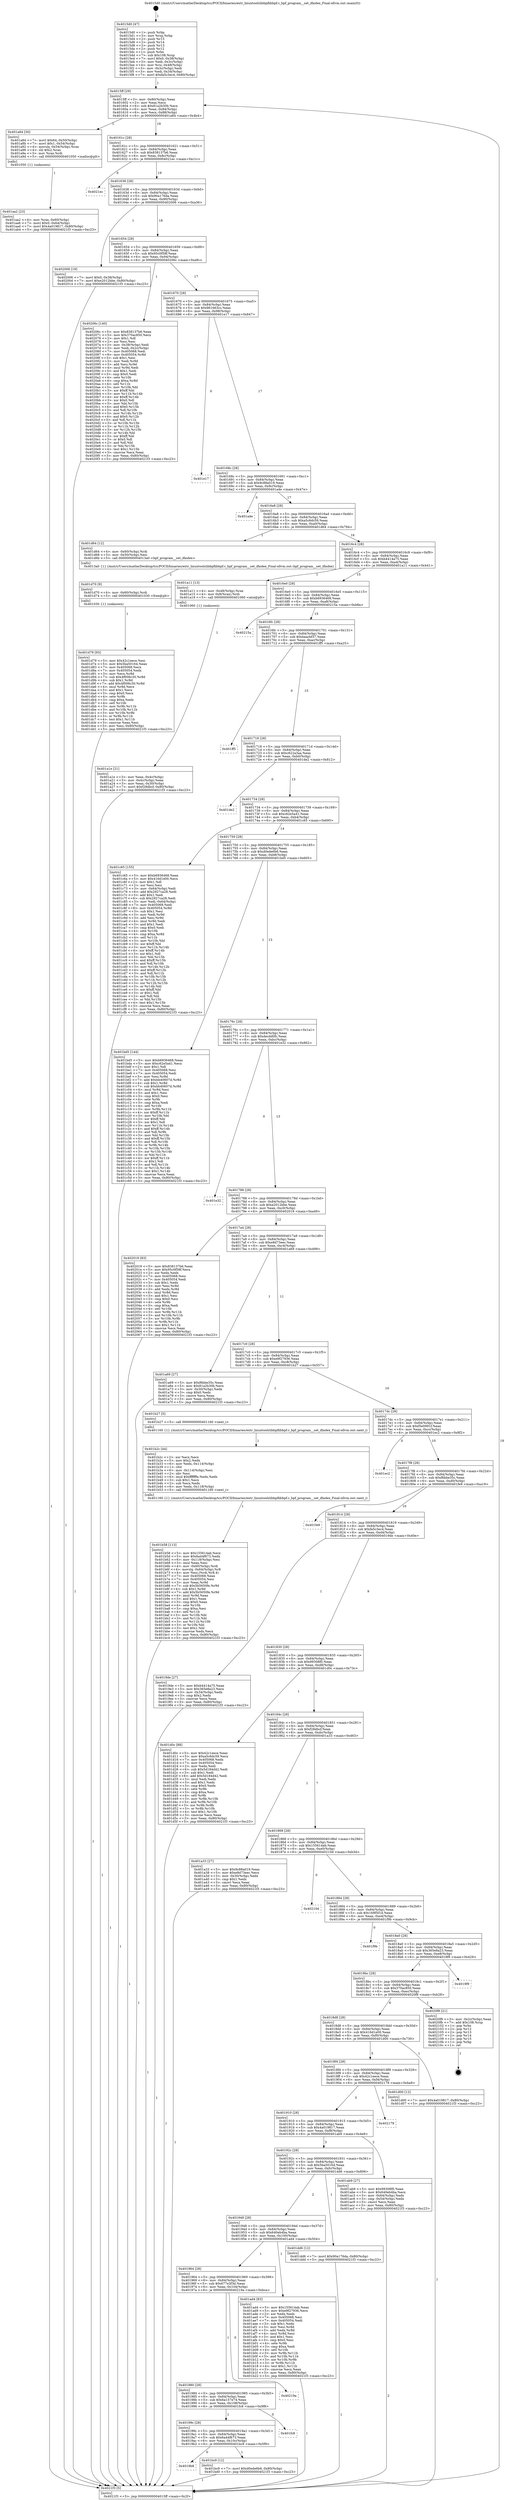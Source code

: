 digraph "0x4015d0" {
  label = "0x4015d0 (/mnt/c/Users/mathe/Desktop/tcc/POCII/binaries/extr_linuxtoolslibbpflibbpf.c_bpf_program__set_ifindex_Final-ollvm.out::main(0))"
  labelloc = "t"
  node[shape=record]

  Entry [label="",width=0.3,height=0.3,shape=circle,fillcolor=black,style=filled]
  "0x4015ff" [label="{
     0x4015ff [29]\l
     | [instrs]\l
     &nbsp;&nbsp;0x4015ff \<+3\>: mov -0x80(%rbp),%eax\l
     &nbsp;&nbsp;0x401602 \<+2\>: mov %eax,%ecx\l
     &nbsp;&nbsp;0x401604 \<+6\>: sub $0x81a2b30b,%ecx\l
     &nbsp;&nbsp;0x40160a \<+6\>: mov %eax,-0x84(%rbp)\l
     &nbsp;&nbsp;0x401610 \<+6\>: mov %ecx,-0x88(%rbp)\l
     &nbsp;&nbsp;0x401616 \<+6\>: je 0000000000401a84 \<main+0x4b4\>\l
  }"]
  "0x401a84" [label="{
     0x401a84 [30]\l
     | [instrs]\l
     &nbsp;&nbsp;0x401a84 \<+7\>: movl $0x64,-0x50(%rbp)\l
     &nbsp;&nbsp;0x401a8b \<+7\>: movl $0x1,-0x54(%rbp)\l
     &nbsp;&nbsp;0x401a92 \<+4\>: movslq -0x54(%rbp),%rax\l
     &nbsp;&nbsp;0x401a96 \<+4\>: shl $0x2,%rax\l
     &nbsp;&nbsp;0x401a9a \<+3\>: mov %rax,%rdi\l
     &nbsp;&nbsp;0x401a9d \<+5\>: call 0000000000401050 \<malloc@plt\>\l
     | [calls]\l
     &nbsp;&nbsp;0x401050 \{1\} (unknown)\l
  }"]
  "0x40161c" [label="{
     0x40161c [28]\l
     | [instrs]\l
     &nbsp;&nbsp;0x40161c \<+5\>: jmp 0000000000401621 \<main+0x51\>\l
     &nbsp;&nbsp;0x401621 \<+6\>: mov -0x84(%rbp),%eax\l
     &nbsp;&nbsp;0x401627 \<+5\>: sub $0x838137b6,%eax\l
     &nbsp;&nbsp;0x40162c \<+6\>: mov %eax,-0x8c(%rbp)\l
     &nbsp;&nbsp;0x401632 \<+6\>: je 00000000004021ec \<main+0xc1c\>\l
  }"]
  Exit [label="",width=0.3,height=0.3,shape=circle,fillcolor=black,style=filled,peripheries=2]
  "0x4021ec" [label="{
     0x4021ec\l
  }", style=dashed]
  "0x401638" [label="{
     0x401638 [28]\l
     | [instrs]\l
     &nbsp;&nbsp;0x401638 \<+5\>: jmp 000000000040163d \<main+0x6d\>\l
     &nbsp;&nbsp;0x40163d \<+6\>: mov -0x84(%rbp),%eax\l
     &nbsp;&nbsp;0x401643 \<+5\>: sub $0x90a176da,%eax\l
     &nbsp;&nbsp;0x401648 \<+6\>: mov %eax,-0x90(%rbp)\l
     &nbsp;&nbsp;0x40164e \<+6\>: je 0000000000402006 \<main+0xa36\>\l
  }"]
  "0x401d79" [label="{
     0x401d79 [93]\l
     | [instrs]\l
     &nbsp;&nbsp;0x401d79 \<+5\>: mov $0x42c1eece,%esi\l
     &nbsp;&nbsp;0x401d7e \<+5\>: mov $0x5ba50164,%eax\l
     &nbsp;&nbsp;0x401d83 \<+7\>: mov 0x405068,%ecx\l
     &nbsp;&nbsp;0x401d8a \<+7\>: mov 0x405054,%edx\l
     &nbsp;&nbsp;0x401d91 \<+3\>: mov %ecx,%r8d\l
     &nbsp;&nbsp;0x401d94 \<+7\>: sub $0x4f006c30,%r8d\l
     &nbsp;&nbsp;0x401d9b \<+4\>: sub $0x1,%r8d\l
     &nbsp;&nbsp;0x401d9f \<+7\>: add $0x4f006c30,%r8d\l
     &nbsp;&nbsp;0x401da6 \<+4\>: imul %r8d,%ecx\l
     &nbsp;&nbsp;0x401daa \<+3\>: and $0x1,%ecx\l
     &nbsp;&nbsp;0x401dad \<+3\>: cmp $0x0,%ecx\l
     &nbsp;&nbsp;0x401db0 \<+4\>: sete %r9b\l
     &nbsp;&nbsp;0x401db4 \<+3\>: cmp $0xa,%edx\l
     &nbsp;&nbsp;0x401db7 \<+4\>: setl %r10b\l
     &nbsp;&nbsp;0x401dbb \<+3\>: mov %r9b,%r11b\l
     &nbsp;&nbsp;0x401dbe \<+3\>: and %r10b,%r11b\l
     &nbsp;&nbsp;0x401dc1 \<+3\>: xor %r10b,%r9b\l
     &nbsp;&nbsp;0x401dc4 \<+3\>: or %r9b,%r11b\l
     &nbsp;&nbsp;0x401dc7 \<+4\>: test $0x1,%r11b\l
     &nbsp;&nbsp;0x401dcb \<+3\>: cmovne %eax,%esi\l
     &nbsp;&nbsp;0x401dce \<+3\>: mov %esi,-0x80(%rbp)\l
     &nbsp;&nbsp;0x401dd1 \<+5\>: jmp 00000000004021f3 \<main+0xc23\>\l
  }"]
  "0x402006" [label="{
     0x402006 [19]\l
     | [instrs]\l
     &nbsp;&nbsp;0x402006 \<+7\>: movl $0x0,-0x38(%rbp)\l
     &nbsp;&nbsp;0x40200d \<+7\>: movl $0xe2012bbe,-0x80(%rbp)\l
     &nbsp;&nbsp;0x402014 \<+5\>: jmp 00000000004021f3 \<main+0xc23\>\l
  }"]
  "0x401654" [label="{
     0x401654 [28]\l
     | [instrs]\l
     &nbsp;&nbsp;0x401654 \<+5\>: jmp 0000000000401659 \<main+0x89\>\l
     &nbsp;&nbsp;0x401659 \<+6\>: mov -0x84(%rbp),%eax\l
     &nbsp;&nbsp;0x40165f \<+5\>: sub $0x95c0f58f,%eax\l
     &nbsp;&nbsp;0x401664 \<+6\>: mov %eax,-0x94(%rbp)\l
     &nbsp;&nbsp;0x40166a \<+6\>: je 000000000040206c \<main+0xa9c\>\l
  }"]
  "0x401d70" [label="{
     0x401d70 [9]\l
     | [instrs]\l
     &nbsp;&nbsp;0x401d70 \<+4\>: mov -0x60(%rbp),%rdi\l
     &nbsp;&nbsp;0x401d74 \<+5\>: call 0000000000401030 \<free@plt\>\l
     | [calls]\l
     &nbsp;&nbsp;0x401030 \{1\} (unknown)\l
  }"]
  "0x40206c" [label="{
     0x40206c [140]\l
     | [instrs]\l
     &nbsp;&nbsp;0x40206c \<+5\>: mov $0x838137b6,%eax\l
     &nbsp;&nbsp;0x402071 \<+5\>: mov $0x370ac850,%ecx\l
     &nbsp;&nbsp;0x402076 \<+2\>: mov $0x1,%dl\l
     &nbsp;&nbsp;0x402078 \<+2\>: xor %esi,%esi\l
     &nbsp;&nbsp;0x40207a \<+3\>: mov -0x38(%rbp),%edi\l
     &nbsp;&nbsp;0x40207d \<+3\>: mov %edi,-0x2c(%rbp)\l
     &nbsp;&nbsp;0x402080 \<+7\>: mov 0x405068,%edi\l
     &nbsp;&nbsp;0x402087 \<+8\>: mov 0x405054,%r8d\l
     &nbsp;&nbsp;0x40208f \<+3\>: sub $0x1,%esi\l
     &nbsp;&nbsp;0x402092 \<+3\>: mov %edi,%r9d\l
     &nbsp;&nbsp;0x402095 \<+3\>: add %esi,%r9d\l
     &nbsp;&nbsp;0x402098 \<+4\>: imul %r9d,%edi\l
     &nbsp;&nbsp;0x40209c \<+3\>: and $0x1,%edi\l
     &nbsp;&nbsp;0x40209f \<+3\>: cmp $0x0,%edi\l
     &nbsp;&nbsp;0x4020a2 \<+4\>: sete %r10b\l
     &nbsp;&nbsp;0x4020a6 \<+4\>: cmp $0xa,%r8d\l
     &nbsp;&nbsp;0x4020aa \<+4\>: setl %r11b\l
     &nbsp;&nbsp;0x4020ae \<+3\>: mov %r10b,%bl\l
     &nbsp;&nbsp;0x4020b1 \<+3\>: xor $0xff,%bl\l
     &nbsp;&nbsp;0x4020b4 \<+3\>: mov %r11b,%r14b\l
     &nbsp;&nbsp;0x4020b7 \<+4\>: xor $0xff,%r14b\l
     &nbsp;&nbsp;0x4020bb \<+3\>: xor $0x0,%dl\l
     &nbsp;&nbsp;0x4020be \<+3\>: mov %bl,%r15b\l
     &nbsp;&nbsp;0x4020c1 \<+4\>: and $0x0,%r15b\l
     &nbsp;&nbsp;0x4020c5 \<+3\>: and %dl,%r10b\l
     &nbsp;&nbsp;0x4020c8 \<+3\>: mov %r14b,%r12b\l
     &nbsp;&nbsp;0x4020cb \<+4\>: and $0x0,%r12b\l
     &nbsp;&nbsp;0x4020cf \<+3\>: and %dl,%r11b\l
     &nbsp;&nbsp;0x4020d2 \<+3\>: or %r10b,%r15b\l
     &nbsp;&nbsp;0x4020d5 \<+3\>: or %r11b,%r12b\l
     &nbsp;&nbsp;0x4020d8 \<+3\>: xor %r12b,%r15b\l
     &nbsp;&nbsp;0x4020db \<+3\>: or %r14b,%bl\l
     &nbsp;&nbsp;0x4020de \<+3\>: xor $0xff,%bl\l
     &nbsp;&nbsp;0x4020e1 \<+3\>: or $0x0,%dl\l
     &nbsp;&nbsp;0x4020e4 \<+2\>: and %dl,%bl\l
     &nbsp;&nbsp;0x4020e6 \<+3\>: or %bl,%r15b\l
     &nbsp;&nbsp;0x4020e9 \<+4\>: test $0x1,%r15b\l
     &nbsp;&nbsp;0x4020ed \<+3\>: cmovne %ecx,%eax\l
     &nbsp;&nbsp;0x4020f0 \<+3\>: mov %eax,-0x80(%rbp)\l
     &nbsp;&nbsp;0x4020f3 \<+5\>: jmp 00000000004021f3 \<main+0xc23\>\l
  }"]
  "0x401670" [label="{
     0x401670 [28]\l
     | [instrs]\l
     &nbsp;&nbsp;0x401670 \<+5\>: jmp 0000000000401675 \<main+0xa5\>\l
     &nbsp;&nbsp;0x401675 \<+6\>: mov -0x84(%rbp),%eax\l
     &nbsp;&nbsp;0x40167b \<+5\>: sub $0x961663cc,%eax\l
     &nbsp;&nbsp;0x401680 \<+6\>: mov %eax,-0x98(%rbp)\l
     &nbsp;&nbsp;0x401686 \<+6\>: je 0000000000401e17 \<main+0x847\>\l
  }"]
  "0x4019b8" [label="{
     0x4019b8\l
  }", style=dashed]
  "0x401e17" [label="{
     0x401e17\l
  }", style=dashed]
  "0x40168c" [label="{
     0x40168c [28]\l
     | [instrs]\l
     &nbsp;&nbsp;0x40168c \<+5\>: jmp 0000000000401691 \<main+0xc1\>\l
     &nbsp;&nbsp;0x401691 \<+6\>: mov -0x84(%rbp),%eax\l
     &nbsp;&nbsp;0x401697 \<+5\>: sub $0x9c88a019,%eax\l
     &nbsp;&nbsp;0x40169c \<+6\>: mov %eax,-0x9c(%rbp)\l
     &nbsp;&nbsp;0x4016a2 \<+6\>: je 0000000000401a4e \<main+0x47e\>\l
  }"]
  "0x401bc9" [label="{
     0x401bc9 [12]\l
     | [instrs]\l
     &nbsp;&nbsp;0x401bc9 \<+7\>: movl $0xd0ede6b6,-0x80(%rbp)\l
     &nbsp;&nbsp;0x401bd0 \<+5\>: jmp 00000000004021f3 \<main+0xc23\>\l
  }"]
  "0x401a4e" [label="{
     0x401a4e\l
  }", style=dashed]
  "0x4016a8" [label="{
     0x4016a8 [28]\l
     | [instrs]\l
     &nbsp;&nbsp;0x4016a8 \<+5\>: jmp 00000000004016ad \<main+0xdd\>\l
     &nbsp;&nbsp;0x4016ad \<+6\>: mov -0x84(%rbp),%eax\l
     &nbsp;&nbsp;0x4016b3 \<+5\>: sub $0xa5c6dc59,%eax\l
     &nbsp;&nbsp;0x4016b8 \<+6\>: mov %eax,-0xa0(%rbp)\l
     &nbsp;&nbsp;0x4016be \<+6\>: je 0000000000401d64 \<main+0x794\>\l
  }"]
  "0x40199c" [label="{
     0x40199c [28]\l
     | [instrs]\l
     &nbsp;&nbsp;0x40199c \<+5\>: jmp 00000000004019a1 \<main+0x3d1\>\l
     &nbsp;&nbsp;0x4019a1 \<+6\>: mov -0x84(%rbp),%eax\l
     &nbsp;&nbsp;0x4019a7 \<+5\>: sub $0x6a44f673,%eax\l
     &nbsp;&nbsp;0x4019ac \<+6\>: mov %eax,-0x10c(%rbp)\l
     &nbsp;&nbsp;0x4019b2 \<+6\>: je 0000000000401bc9 \<main+0x5f9\>\l
  }"]
  "0x401d64" [label="{
     0x401d64 [12]\l
     | [instrs]\l
     &nbsp;&nbsp;0x401d64 \<+4\>: mov -0x60(%rbp),%rdi\l
     &nbsp;&nbsp;0x401d68 \<+3\>: mov -0x50(%rbp),%esi\l
     &nbsp;&nbsp;0x401d6b \<+5\>: call 00000000004013a0 \<bpf_program__set_ifindex\>\l
     | [calls]\l
     &nbsp;&nbsp;0x4013a0 \{1\} (/mnt/c/Users/mathe/Desktop/tcc/POCII/binaries/extr_linuxtoolslibbpflibbpf.c_bpf_program__set_ifindex_Final-ollvm.out::bpf_program__set_ifindex)\l
  }"]
  "0x4016c4" [label="{
     0x4016c4 [28]\l
     | [instrs]\l
     &nbsp;&nbsp;0x4016c4 \<+5\>: jmp 00000000004016c9 \<main+0xf9\>\l
     &nbsp;&nbsp;0x4016c9 \<+6\>: mov -0x84(%rbp),%eax\l
     &nbsp;&nbsp;0x4016cf \<+5\>: sub $0xb4414a75,%eax\l
     &nbsp;&nbsp;0x4016d4 \<+6\>: mov %eax,-0xa4(%rbp)\l
     &nbsp;&nbsp;0x4016da \<+6\>: je 0000000000401a11 \<main+0x441\>\l
  }"]
  "0x401fc8" [label="{
     0x401fc8\l
  }", style=dashed]
  "0x401a11" [label="{
     0x401a11 [13]\l
     | [instrs]\l
     &nbsp;&nbsp;0x401a11 \<+4\>: mov -0x48(%rbp),%rax\l
     &nbsp;&nbsp;0x401a15 \<+4\>: mov 0x8(%rax),%rdi\l
     &nbsp;&nbsp;0x401a19 \<+5\>: call 0000000000401060 \<atoi@plt\>\l
     | [calls]\l
     &nbsp;&nbsp;0x401060 \{1\} (unknown)\l
  }"]
  "0x4016e0" [label="{
     0x4016e0 [28]\l
     | [instrs]\l
     &nbsp;&nbsp;0x4016e0 \<+5\>: jmp 00000000004016e5 \<main+0x115\>\l
     &nbsp;&nbsp;0x4016e5 \<+6\>: mov -0x84(%rbp),%eax\l
     &nbsp;&nbsp;0x4016eb \<+5\>: sub $0xb6936468,%eax\l
     &nbsp;&nbsp;0x4016f0 \<+6\>: mov %eax,-0xa8(%rbp)\l
     &nbsp;&nbsp;0x4016f6 \<+6\>: je 000000000040215a \<main+0xb8a\>\l
  }"]
  "0x401980" [label="{
     0x401980 [28]\l
     | [instrs]\l
     &nbsp;&nbsp;0x401980 \<+5\>: jmp 0000000000401985 \<main+0x3b5\>\l
     &nbsp;&nbsp;0x401985 \<+6\>: mov -0x84(%rbp),%eax\l
     &nbsp;&nbsp;0x40198b \<+5\>: sub $0x6a157e74,%eax\l
     &nbsp;&nbsp;0x401990 \<+6\>: mov %eax,-0x108(%rbp)\l
     &nbsp;&nbsp;0x401996 \<+6\>: je 0000000000401fc8 \<main+0x9f8\>\l
  }"]
  "0x40215a" [label="{
     0x40215a\l
  }", style=dashed]
  "0x4016fc" [label="{
     0x4016fc [28]\l
     | [instrs]\l
     &nbsp;&nbsp;0x4016fc \<+5\>: jmp 0000000000401701 \<main+0x131\>\l
     &nbsp;&nbsp;0x401701 \<+6\>: mov -0x84(%rbp),%eax\l
     &nbsp;&nbsp;0x401707 \<+5\>: sub $0xbaacbf37,%eax\l
     &nbsp;&nbsp;0x40170c \<+6\>: mov %eax,-0xac(%rbp)\l
     &nbsp;&nbsp;0x401712 \<+6\>: je 0000000000401ff5 \<main+0xa25\>\l
  }"]
  "0x40219a" [label="{
     0x40219a\l
  }", style=dashed]
  "0x401ff5" [label="{
     0x401ff5\l
  }", style=dashed]
  "0x401718" [label="{
     0x401718 [28]\l
     | [instrs]\l
     &nbsp;&nbsp;0x401718 \<+5\>: jmp 000000000040171d \<main+0x14d\>\l
     &nbsp;&nbsp;0x40171d \<+6\>: mov -0x84(%rbp),%eax\l
     &nbsp;&nbsp;0x401723 \<+5\>: sub $0xc622a3aa,%eax\l
     &nbsp;&nbsp;0x401728 \<+6\>: mov %eax,-0xb0(%rbp)\l
     &nbsp;&nbsp;0x40172e \<+6\>: je 0000000000401de2 \<main+0x812\>\l
  }"]
  "0x401b58" [label="{
     0x401b58 [113]\l
     | [instrs]\l
     &nbsp;&nbsp;0x401b58 \<+5\>: mov $0x155614ab,%ecx\l
     &nbsp;&nbsp;0x401b5d \<+5\>: mov $0x6a44f673,%edx\l
     &nbsp;&nbsp;0x401b62 \<+6\>: mov -0x118(%rbp),%esi\l
     &nbsp;&nbsp;0x401b68 \<+3\>: imul %eax,%esi\l
     &nbsp;&nbsp;0x401b6b \<+4\>: mov -0x60(%rbp),%rdi\l
     &nbsp;&nbsp;0x401b6f \<+4\>: movslq -0x64(%rbp),%r8\l
     &nbsp;&nbsp;0x401b73 \<+4\>: mov %esi,(%rdi,%r8,4)\l
     &nbsp;&nbsp;0x401b77 \<+7\>: mov 0x405068,%eax\l
     &nbsp;&nbsp;0x401b7e \<+7\>: mov 0x405054,%esi\l
     &nbsp;&nbsp;0x401b85 \<+3\>: mov %eax,%r9d\l
     &nbsp;&nbsp;0x401b88 \<+7\>: sub $0x5b5650fe,%r9d\l
     &nbsp;&nbsp;0x401b8f \<+4\>: sub $0x1,%r9d\l
     &nbsp;&nbsp;0x401b93 \<+7\>: add $0x5b5650fe,%r9d\l
     &nbsp;&nbsp;0x401b9a \<+4\>: imul %r9d,%eax\l
     &nbsp;&nbsp;0x401b9e \<+3\>: and $0x1,%eax\l
     &nbsp;&nbsp;0x401ba1 \<+3\>: cmp $0x0,%eax\l
     &nbsp;&nbsp;0x401ba4 \<+4\>: sete %r10b\l
     &nbsp;&nbsp;0x401ba8 \<+3\>: cmp $0xa,%esi\l
     &nbsp;&nbsp;0x401bab \<+4\>: setl %r11b\l
     &nbsp;&nbsp;0x401baf \<+3\>: mov %r10b,%bl\l
     &nbsp;&nbsp;0x401bb2 \<+3\>: and %r11b,%bl\l
     &nbsp;&nbsp;0x401bb5 \<+3\>: xor %r11b,%r10b\l
     &nbsp;&nbsp;0x401bb8 \<+3\>: or %r10b,%bl\l
     &nbsp;&nbsp;0x401bbb \<+3\>: test $0x1,%bl\l
     &nbsp;&nbsp;0x401bbe \<+3\>: cmovne %edx,%ecx\l
     &nbsp;&nbsp;0x401bc1 \<+3\>: mov %ecx,-0x80(%rbp)\l
     &nbsp;&nbsp;0x401bc4 \<+5\>: jmp 00000000004021f3 \<main+0xc23\>\l
  }"]
  "0x401de2" [label="{
     0x401de2\l
  }", style=dashed]
  "0x401734" [label="{
     0x401734 [28]\l
     | [instrs]\l
     &nbsp;&nbsp;0x401734 \<+5\>: jmp 0000000000401739 \<main+0x169\>\l
     &nbsp;&nbsp;0x401739 \<+6\>: mov -0x84(%rbp),%eax\l
     &nbsp;&nbsp;0x40173f \<+5\>: sub $0xc62e5a41,%eax\l
     &nbsp;&nbsp;0x401744 \<+6\>: mov %eax,-0xb4(%rbp)\l
     &nbsp;&nbsp;0x40174a \<+6\>: je 0000000000401c65 \<main+0x695\>\l
  }"]
  "0x401b2c" [label="{
     0x401b2c [44]\l
     | [instrs]\l
     &nbsp;&nbsp;0x401b2c \<+2\>: xor %ecx,%ecx\l
     &nbsp;&nbsp;0x401b2e \<+5\>: mov $0x2,%edx\l
     &nbsp;&nbsp;0x401b33 \<+6\>: mov %edx,-0x114(%rbp)\l
     &nbsp;&nbsp;0x401b39 \<+1\>: cltd\l
     &nbsp;&nbsp;0x401b3a \<+6\>: mov -0x114(%rbp),%esi\l
     &nbsp;&nbsp;0x401b40 \<+2\>: idiv %esi\l
     &nbsp;&nbsp;0x401b42 \<+6\>: imul $0xfffffffe,%edx,%edx\l
     &nbsp;&nbsp;0x401b48 \<+3\>: sub $0x1,%ecx\l
     &nbsp;&nbsp;0x401b4b \<+2\>: sub %ecx,%edx\l
     &nbsp;&nbsp;0x401b4d \<+6\>: mov %edx,-0x118(%rbp)\l
     &nbsp;&nbsp;0x401b53 \<+5\>: call 0000000000401160 \<next_i\>\l
     | [calls]\l
     &nbsp;&nbsp;0x401160 \{1\} (/mnt/c/Users/mathe/Desktop/tcc/POCII/binaries/extr_linuxtoolslibbpflibbpf.c_bpf_program__set_ifindex_Final-ollvm.out::next_i)\l
  }"]
  "0x401c65" [label="{
     0x401c65 [155]\l
     | [instrs]\l
     &nbsp;&nbsp;0x401c65 \<+5\>: mov $0xb6936468,%eax\l
     &nbsp;&nbsp;0x401c6a \<+5\>: mov $0x416d1e00,%ecx\l
     &nbsp;&nbsp;0x401c6f \<+2\>: mov $0x1,%dl\l
     &nbsp;&nbsp;0x401c71 \<+2\>: xor %esi,%esi\l
     &nbsp;&nbsp;0x401c73 \<+3\>: mov -0x64(%rbp),%edi\l
     &nbsp;&nbsp;0x401c76 \<+6\>: add $0x2927ca28,%edi\l
     &nbsp;&nbsp;0x401c7c \<+3\>: add $0x1,%edi\l
     &nbsp;&nbsp;0x401c7f \<+6\>: sub $0x2927ca28,%edi\l
     &nbsp;&nbsp;0x401c85 \<+3\>: mov %edi,-0x64(%rbp)\l
     &nbsp;&nbsp;0x401c88 \<+7\>: mov 0x405068,%edi\l
     &nbsp;&nbsp;0x401c8f \<+8\>: mov 0x405054,%r8d\l
     &nbsp;&nbsp;0x401c97 \<+3\>: sub $0x1,%esi\l
     &nbsp;&nbsp;0x401c9a \<+3\>: mov %edi,%r9d\l
     &nbsp;&nbsp;0x401c9d \<+3\>: add %esi,%r9d\l
     &nbsp;&nbsp;0x401ca0 \<+4\>: imul %r9d,%edi\l
     &nbsp;&nbsp;0x401ca4 \<+3\>: and $0x1,%edi\l
     &nbsp;&nbsp;0x401ca7 \<+3\>: cmp $0x0,%edi\l
     &nbsp;&nbsp;0x401caa \<+4\>: sete %r10b\l
     &nbsp;&nbsp;0x401cae \<+4\>: cmp $0xa,%r8d\l
     &nbsp;&nbsp;0x401cb2 \<+4\>: setl %r11b\l
     &nbsp;&nbsp;0x401cb6 \<+3\>: mov %r10b,%bl\l
     &nbsp;&nbsp;0x401cb9 \<+3\>: xor $0xff,%bl\l
     &nbsp;&nbsp;0x401cbc \<+3\>: mov %r11b,%r14b\l
     &nbsp;&nbsp;0x401cbf \<+4\>: xor $0xff,%r14b\l
     &nbsp;&nbsp;0x401cc3 \<+3\>: xor $0x1,%dl\l
     &nbsp;&nbsp;0x401cc6 \<+3\>: mov %bl,%r15b\l
     &nbsp;&nbsp;0x401cc9 \<+4\>: and $0xff,%r15b\l
     &nbsp;&nbsp;0x401ccd \<+3\>: and %dl,%r10b\l
     &nbsp;&nbsp;0x401cd0 \<+3\>: mov %r14b,%r12b\l
     &nbsp;&nbsp;0x401cd3 \<+4\>: and $0xff,%r12b\l
     &nbsp;&nbsp;0x401cd7 \<+3\>: and %dl,%r11b\l
     &nbsp;&nbsp;0x401cda \<+3\>: or %r10b,%r15b\l
     &nbsp;&nbsp;0x401cdd \<+3\>: or %r11b,%r12b\l
     &nbsp;&nbsp;0x401ce0 \<+3\>: xor %r12b,%r15b\l
     &nbsp;&nbsp;0x401ce3 \<+3\>: or %r14b,%bl\l
     &nbsp;&nbsp;0x401ce6 \<+3\>: xor $0xff,%bl\l
     &nbsp;&nbsp;0x401ce9 \<+3\>: or $0x1,%dl\l
     &nbsp;&nbsp;0x401cec \<+2\>: and %dl,%bl\l
     &nbsp;&nbsp;0x401cee \<+3\>: or %bl,%r15b\l
     &nbsp;&nbsp;0x401cf1 \<+4\>: test $0x1,%r15b\l
     &nbsp;&nbsp;0x401cf5 \<+3\>: cmovne %ecx,%eax\l
     &nbsp;&nbsp;0x401cf8 \<+3\>: mov %eax,-0x80(%rbp)\l
     &nbsp;&nbsp;0x401cfb \<+5\>: jmp 00000000004021f3 \<main+0xc23\>\l
  }"]
  "0x401750" [label="{
     0x401750 [28]\l
     | [instrs]\l
     &nbsp;&nbsp;0x401750 \<+5\>: jmp 0000000000401755 \<main+0x185\>\l
     &nbsp;&nbsp;0x401755 \<+6\>: mov -0x84(%rbp),%eax\l
     &nbsp;&nbsp;0x40175b \<+5\>: sub $0xd0ede6b6,%eax\l
     &nbsp;&nbsp;0x401760 \<+6\>: mov %eax,-0xb8(%rbp)\l
     &nbsp;&nbsp;0x401766 \<+6\>: je 0000000000401bd5 \<main+0x605\>\l
  }"]
  "0x401964" [label="{
     0x401964 [28]\l
     | [instrs]\l
     &nbsp;&nbsp;0x401964 \<+5\>: jmp 0000000000401969 \<main+0x399\>\l
     &nbsp;&nbsp;0x401969 \<+6\>: mov -0x84(%rbp),%eax\l
     &nbsp;&nbsp;0x40196f \<+5\>: sub $0x677e3f3d,%eax\l
     &nbsp;&nbsp;0x401974 \<+6\>: mov %eax,-0x104(%rbp)\l
     &nbsp;&nbsp;0x40197a \<+6\>: je 000000000040219a \<main+0xbca\>\l
  }"]
  "0x401bd5" [label="{
     0x401bd5 [144]\l
     | [instrs]\l
     &nbsp;&nbsp;0x401bd5 \<+5\>: mov $0xb6936468,%eax\l
     &nbsp;&nbsp;0x401bda \<+5\>: mov $0xc62e5a41,%ecx\l
     &nbsp;&nbsp;0x401bdf \<+2\>: mov $0x1,%dl\l
     &nbsp;&nbsp;0x401be1 \<+7\>: mov 0x405068,%esi\l
     &nbsp;&nbsp;0x401be8 \<+7\>: mov 0x405054,%edi\l
     &nbsp;&nbsp;0x401bef \<+3\>: mov %esi,%r8d\l
     &nbsp;&nbsp;0x401bf2 \<+7\>: add $0xbb40607d,%r8d\l
     &nbsp;&nbsp;0x401bf9 \<+4\>: sub $0x1,%r8d\l
     &nbsp;&nbsp;0x401bfd \<+7\>: sub $0xbb40607d,%r8d\l
     &nbsp;&nbsp;0x401c04 \<+4\>: imul %r8d,%esi\l
     &nbsp;&nbsp;0x401c08 \<+3\>: and $0x1,%esi\l
     &nbsp;&nbsp;0x401c0b \<+3\>: cmp $0x0,%esi\l
     &nbsp;&nbsp;0x401c0e \<+4\>: sete %r9b\l
     &nbsp;&nbsp;0x401c12 \<+3\>: cmp $0xa,%edi\l
     &nbsp;&nbsp;0x401c15 \<+4\>: setl %r10b\l
     &nbsp;&nbsp;0x401c19 \<+3\>: mov %r9b,%r11b\l
     &nbsp;&nbsp;0x401c1c \<+4\>: xor $0xff,%r11b\l
     &nbsp;&nbsp;0x401c20 \<+3\>: mov %r10b,%bl\l
     &nbsp;&nbsp;0x401c23 \<+3\>: xor $0xff,%bl\l
     &nbsp;&nbsp;0x401c26 \<+3\>: xor $0x1,%dl\l
     &nbsp;&nbsp;0x401c29 \<+3\>: mov %r11b,%r14b\l
     &nbsp;&nbsp;0x401c2c \<+4\>: and $0xff,%r14b\l
     &nbsp;&nbsp;0x401c30 \<+3\>: and %dl,%r9b\l
     &nbsp;&nbsp;0x401c33 \<+3\>: mov %bl,%r15b\l
     &nbsp;&nbsp;0x401c36 \<+4\>: and $0xff,%r15b\l
     &nbsp;&nbsp;0x401c3a \<+3\>: and %dl,%r10b\l
     &nbsp;&nbsp;0x401c3d \<+3\>: or %r9b,%r14b\l
     &nbsp;&nbsp;0x401c40 \<+3\>: or %r10b,%r15b\l
     &nbsp;&nbsp;0x401c43 \<+3\>: xor %r15b,%r14b\l
     &nbsp;&nbsp;0x401c46 \<+3\>: or %bl,%r11b\l
     &nbsp;&nbsp;0x401c49 \<+4\>: xor $0xff,%r11b\l
     &nbsp;&nbsp;0x401c4d \<+3\>: or $0x1,%dl\l
     &nbsp;&nbsp;0x401c50 \<+3\>: and %dl,%r11b\l
     &nbsp;&nbsp;0x401c53 \<+3\>: or %r11b,%r14b\l
     &nbsp;&nbsp;0x401c56 \<+4\>: test $0x1,%r14b\l
     &nbsp;&nbsp;0x401c5a \<+3\>: cmovne %ecx,%eax\l
     &nbsp;&nbsp;0x401c5d \<+3\>: mov %eax,-0x80(%rbp)\l
     &nbsp;&nbsp;0x401c60 \<+5\>: jmp 00000000004021f3 \<main+0xc23\>\l
  }"]
  "0x40176c" [label="{
     0x40176c [28]\l
     | [instrs]\l
     &nbsp;&nbsp;0x40176c \<+5\>: jmp 0000000000401771 \<main+0x1a1\>\l
     &nbsp;&nbsp;0x401771 \<+6\>: mov -0x84(%rbp),%eax\l
     &nbsp;&nbsp;0x401777 \<+5\>: sub $0xdecdd0fc,%eax\l
     &nbsp;&nbsp;0x40177c \<+6\>: mov %eax,-0xbc(%rbp)\l
     &nbsp;&nbsp;0x401782 \<+6\>: je 0000000000401e32 \<main+0x862\>\l
  }"]
  "0x401ad4" [label="{
     0x401ad4 [83]\l
     | [instrs]\l
     &nbsp;&nbsp;0x401ad4 \<+5\>: mov $0x155614ab,%eax\l
     &nbsp;&nbsp;0x401ad9 \<+5\>: mov $0xe9f27936,%ecx\l
     &nbsp;&nbsp;0x401ade \<+2\>: xor %edx,%edx\l
     &nbsp;&nbsp;0x401ae0 \<+7\>: mov 0x405068,%esi\l
     &nbsp;&nbsp;0x401ae7 \<+7\>: mov 0x405054,%edi\l
     &nbsp;&nbsp;0x401aee \<+3\>: sub $0x1,%edx\l
     &nbsp;&nbsp;0x401af1 \<+3\>: mov %esi,%r8d\l
     &nbsp;&nbsp;0x401af4 \<+3\>: add %edx,%r8d\l
     &nbsp;&nbsp;0x401af7 \<+4\>: imul %r8d,%esi\l
     &nbsp;&nbsp;0x401afb \<+3\>: and $0x1,%esi\l
     &nbsp;&nbsp;0x401afe \<+3\>: cmp $0x0,%esi\l
     &nbsp;&nbsp;0x401b01 \<+4\>: sete %r9b\l
     &nbsp;&nbsp;0x401b05 \<+3\>: cmp $0xa,%edi\l
     &nbsp;&nbsp;0x401b08 \<+4\>: setl %r10b\l
     &nbsp;&nbsp;0x401b0c \<+3\>: mov %r9b,%r11b\l
     &nbsp;&nbsp;0x401b0f \<+3\>: and %r10b,%r11b\l
     &nbsp;&nbsp;0x401b12 \<+3\>: xor %r10b,%r9b\l
     &nbsp;&nbsp;0x401b15 \<+3\>: or %r9b,%r11b\l
     &nbsp;&nbsp;0x401b18 \<+4\>: test $0x1,%r11b\l
     &nbsp;&nbsp;0x401b1c \<+3\>: cmovne %ecx,%eax\l
     &nbsp;&nbsp;0x401b1f \<+3\>: mov %eax,-0x80(%rbp)\l
     &nbsp;&nbsp;0x401b22 \<+5\>: jmp 00000000004021f3 \<main+0xc23\>\l
  }"]
  "0x401e32" [label="{
     0x401e32\l
  }", style=dashed]
  "0x401788" [label="{
     0x401788 [28]\l
     | [instrs]\l
     &nbsp;&nbsp;0x401788 \<+5\>: jmp 000000000040178d \<main+0x1bd\>\l
     &nbsp;&nbsp;0x40178d \<+6\>: mov -0x84(%rbp),%eax\l
     &nbsp;&nbsp;0x401793 \<+5\>: sub $0xe2012bbe,%eax\l
     &nbsp;&nbsp;0x401798 \<+6\>: mov %eax,-0xc0(%rbp)\l
     &nbsp;&nbsp;0x40179e \<+6\>: je 0000000000402019 \<main+0xa49\>\l
  }"]
  "0x401948" [label="{
     0x401948 [28]\l
     | [instrs]\l
     &nbsp;&nbsp;0x401948 \<+5\>: jmp 000000000040194d \<main+0x37d\>\l
     &nbsp;&nbsp;0x40194d \<+6\>: mov -0x84(%rbp),%eax\l
     &nbsp;&nbsp;0x401953 \<+5\>: sub $0x640eb4ba,%eax\l
     &nbsp;&nbsp;0x401958 \<+6\>: mov %eax,-0x100(%rbp)\l
     &nbsp;&nbsp;0x40195e \<+6\>: je 0000000000401ad4 \<main+0x504\>\l
  }"]
  "0x402019" [label="{
     0x402019 [83]\l
     | [instrs]\l
     &nbsp;&nbsp;0x402019 \<+5\>: mov $0x838137b6,%eax\l
     &nbsp;&nbsp;0x40201e \<+5\>: mov $0x95c0f58f,%ecx\l
     &nbsp;&nbsp;0x402023 \<+2\>: xor %edx,%edx\l
     &nbsp;&nbsp;0x402025 \<+7\>: mov 0x405068,%esi\l
     &nbsp;&nbsp;0x40202c \<+7\>: mov 0x405054,%edi\l
     &nbsp;&nbsp;0x402033 \<+3\>: sub $0x1,%edx\l
     &nbsp;&nbsp;0x402036 \<+3\>: mov %esi,%r8d\l
     &nbsp;&nbsp;0x402039 \<+3\>: add %edx,%r8d\l
     &nbsp;&nbsp;0x40203c \<+4\>: imul %r8d,%esi\l
     &nbsp;&nbsp;0x402040 \<+3\>: and $0x1,%esi\l
     &nbsp;&nbsp;0x402043 \<+3\>: cmp $0x0,%esi\l
     &nbsp;&nbsp;0x402046 \<+4\>: sete %r9b\l
     &nbsp;&nbsp;0x40204a \<+3\>: cmp $0xa,%edi\l
     &nbsp;&nbsp;0x40204d \<+4\>: setl %r10b\l
     &nbsp;&nbsp;0x402051 \<+3\>: mov %r9b,%r11b\l
     &nbsp;&nbsp;0x402054 \<+3\>: and %r10b,%r11b\l
     &nbsp;&nbsp;0x402057 \<+3\>: xor %r10b,%r9b\l
     &nbsp;&nbsp;0x40205a \<+3\>: or %r9b,%r11b\l
     &nbsp;&nbsp;0x40205d \<+4\>: test $0x1,%r11b\l
     &nbsp;&nbsp;0x402061 \<+3\>: cmovne %ecx,%eax\l
     &nbsp;&nbsp;0x402064 \<+3\>: mov %eax,-0x80(%rbp)\l
     &nbsp;&nbsp;0x402067 \<+5\>: jmp 00000000004021f3 \<main+0xc23\>\l
  }"]
  "0x4017a4" [label="{
     0x4017a4 [28]\l
     | [instrs]\l
     &nbsp;&nbsp;0x4017a4 \<+5\>: jmp 00000000004017a9 \<main+0x1d9\>\l
     &nbsp;&nbsp;0x4017a9 \<+6\>: mov -0x84(%rbp),%eax\l
     &nbsp;&nbsp;0x4017af \<+5\>: sub $0xe8d73eec,%eax\l
     &nbsp;&nbsp;0x4017b4 \<+6\>: mov %eax,-0xc4(%rbp)\l
     &nbsp;&nbsp;0x4017ba \<+6\>: je 0000000000401a69 \<main+0x499\>\l
  }"]
  "0x401dd6" [label="{
     0x401dd6 [12]\l
     | [instrs]\l
     &nbsp;&nbsp;0x401dd6 \<+7\>: movl $0x90a176da,-0x80(%rbp)\l
     &nbsp;&nbsp;0x401ddd \<+5\>: jmp 00000000004021f3 \<main+0xc23\>\l
  }"]
  "0x401a69" [label="{
     0x401a69 [27]\l
     | [instrs]\l
     &nbsp;&nbsp;0x401a69 \<+5\>: mov $0xf6bbe35c,%eax\l
     &nbsp;&nbsp;0x401a6e \<+5\>: mov $0x81a2b30b,%ecx\l
     &nbsp;&nbsp;0x401a73 \<+3\>: mov -0x30(%rbp),%edx\l
     &nbsp;&nbsp;0x401a76 \<+3\>: cmp $0x0,%edx\l
     &nbsp;&nbsp;0x401a79 \<+3\>: cmove %ecx,%eax\l
     &nbsp;&nbsp;0x401a7c \<+3\>: mov %eax,-0x80(%rbp)\l
     &nbsp;&nbsp;0x401a7f \<+5\>: jmp 00000000004021f3 \<main+0xc23\>\l
  }"]
  "0x4017c0" [label="{
     0x4017c0 [28]\l
     | [instrs]\l
     &nbsp;&nbsp;0x4017c0 \<+5\>: jmp 00000000004017c5 \<main+0x1f5\>\l
     &nbsp;&nbsp;0x4017c5 \<+6\>: mov -0x84(%rbp),%eax\l
     &nbsp;&nbsp;0x4017cb \<+5\>: sub $0xe9f27936,%eax\l
     &nbsp;&nbsp;0x4017d0 \<+6\>: mov %eax,-0xc8(%rbp)\l
     &nbsp;&nbsp;0x4017d6 \<+6\>: je 0000000000401b27 \<main+0x557\>\l
  }"]
  "0x40192c" [label="{
     0x40192c [28]\l
     | [instrs]\l
     &nbsp;&nbsp;0x40192c \<+5\>: jmp 0000000000401931 \<main+0x361\>\l
     &nbsp;&nbsp;0x401931 \<+6\>: mov -0x84(%rbp),%eax\l
     &nbsp;&nbsp;0x401937 \<+5\>: sub $0x5ba50164,%eax\l
     &nbsp;&nbsp;0x40193c \<+6\>: mov %eax,-0xfc(%rbp)\l
     &nbsp;&nbsp;0x401942 \<+6\>: je 0000000000401dd6 \<main+0x806\>\l
  }"]
  "0x401b27" [label="{
     0x401b27 [5]\l
     | [instrs]\l
     &nbsp;&nbsp;0x401b27 \<+5\>: call 0000000000401160 \<next_i\>\l
     | [calls]\l
     &nbsp;&nbsp;0x401160 \{1\} (/mnt/c/Users/mathe/Desktop/tcc/POCII/binaries/extr_linuxtoolslibbpflibbpf.c_bpf_program__set_ifindex_Final-ollvm.out::next_i)\l
  }"]
  "0x4017dc" [label="{
     0x4017dc [28]\l
     | [instrs]\l
     &nbsp;&nbsp;0x4017dc \<+5\>: jmp 00000000004017e1 \<main+0x211\>\l
     &nbsp;&nbsp;0x4017e1 \<+6\>: mov -0x84(%rbp),%eax\l
     &nbsp;&nbsp;0x4017e7 \<+5\>: sub $0xf5e0991f,%eax\l
     &nbsp;&nbsp;0x4017ec \<+6\>: mov %eax,-0xcc(%rbp)\l
     &nbsp;&nbsp;0x4017f2 \<+6\>: je 0000000000401ec2 \<main+0x8f2\>\l
  }"]
  "0x401ab9" [label="{
     0x401ab9 [27]\l
     | [instrs]\l
     &nbsp;&nbsp;0x401ab9 \<+5\>: mov $0x99308f0,%eax\l
     &nbsp;&nbsp;0x401abe \<+5\>: mov $0x640eb4ba,%ecx\l
     &nbsp;&nbsp;0x401ac3 \<+3\>: mov -0x64(%rbp),%edx\l
     &nbsp;&nbsp;0x401ac6 \<+3\>: cmp -0x54(%rbp),%edx\l
     &nbsp;&nbsp;0x401ac9 \<+3\>: cmovl %ecx,%eax\l
     &nbsp;&nbsp;0x401acc \<+3\>: mov %eax,-0x80(%rbp)\l
     &nbsp;&nbsp;0x401acf \<+5\>: jmp 00000000004021f3 \<main+0xc23\>\l
  }"]
  "0x401ec2" [label="{
     0x401ec2\l
  }", style=dashed]
  "0x4017f8" [label="{
     0x4017f8 [28]\l
     | [instrs]\l
     &nbsp;&nbsp;0x4017f8 \<+5\>: jmp 00000000004017fd \<main+0x22d\>\l
     &nbsp;&nbsp;0x4017fd \<+6\>: mov -0x84(%rbp),%eax\l
     &nbsp;&nbsp;0x401803 \<+5\>: sub $0xf6bbe35c,%eax\l
     &nbsp;&nbsp;0x401808 \<+6\>: mov %eax,-0xd0(%rbp)\l
     &nbsp;&nbsp;0x40180e \<+6\>: je 0000000000401fe9 \<main+0xa19\>\l
  }"]
  "0x401910" [label="{
     0x401910 [28]\l
     | [instrs]\l
     &nbsp;&nbsp;0x401910 \<+5\>: jmp 0000000000401915 \<main+0x345\>\l
     &nbsp;&nbsp;0x401915 \<+6\>: mov -0x84(%rbp),%eax\l
     &nbsp;&nbsp;0x40191b \<+5\>: sub $0x4a019817,%eax\l
     &nbsp;&nbsp;0x401920 \<+6\>: mov %eax,-0xf8(%rbp)\l
     &nbsp;&nbsp;0x401926 \<+6\>: je 0000000000401ab9 \<main+0x4e9\>\l
  }"]
  "0x401fe9" [label="{
     0x401fe9\l
  }", style=dashed]
  "0x401814" [label="{
     0x401814 [28]\l
     | [instrs]\l
     &nbsp;&nbsp;0x401814 \<+5\>: jmp 0000000000401819 \<main+0x249\>\l
     &nbsp;&nbsp;0x401819 \<+6\>: mov -0x84(%rbp),%eax\l
     &nbsp;&nbsp;0x40181f \<+5\>: sub $0xfa5c3ec4,%eax\l
     &nbsp;&nbsp;0x401824 \<+6\>: mov %eax,-0xd4(%rbp)\l
     &nbsp;&nbsp;0x40182a \<+6\>: je 00000000004019de \<main+0x40e\>\l
  }"]
  "0x402179" [label="{
     0x402179\l
  }", style=dashed]
  "0x4019de" [label="{
     0x4019de [27]\l
     | [instrs]\l
     &nbsp;&nbsp;0x4019de \<+5\>: mov $0xb4414a75,%eax\l
     &nbsp;&nbsp;0x4019e3 \<+5\>: mov $0x365e8a23,%ecx\l
     &nbsp;&nbsp;0x4019e8 \<+3\>: mov -0x34(%rbp),%edx\l
     &nbsp;&nbsp;0x4019eb \<+3\>: cmp $0x2,%edx\l
     &nbsp;&nbsp;0x4019ee \<+3\>: cmovne %ecx,%eax\l
     &nbsp;&nbsp;0x4019f1 \<+3\>: mov %eax,-0x80(%rbp)\l
     &nbsp;&nbsp;0x4019f4 \<+5\>: jmp 00000000004021f3 \<main+0xc23\>\l
  }"]
  "0x401830" [label="{
     0x401830 [28]\l
     | [instrs]\l
     &nbsp;&nbsp;0x401830 \<+5\>: jmp 0000000000401835 \<main+0x265\>\l
     &nbsp;&nbsp;0x401835 \<+6\>: mov -0x84(%rbp),%eax\l
     &nbsp;&nbsp;0x40183b \<+5\>: sub $0x99308f0,%eax\l
     &nbsp;&nbsp;0x401840 \<+6\>: mov %eax,-0xd8(%rbp)\l
     &nbsp;&nbsp;0x401846 \<+6\>: je 0000000000401d0c \<main+0x73c\>\l
  }"]
  "0x4021f3" [label="{
     0x4021f3 [5]\l
     | [instrs]\l
     &nbsp;&nbsp;0x4021f3 \<+5\>: jmp 00000000004015ff \<main+0x2f\>\l
  }"]
  "0x4015d0" [label="{
     0x4015d0 [47]\l
     | [instrs]\l
     &nbsp;&nbsp;0x4015d0 \<+1\>: push %rbp\l
     &nbsp;&nbsp;0x4015d1 \<+3\>: mov %rsp,%rbp\l
     &nbsp;&nbsp;0x4015d4 \<+2\>: push %r15\l
     &nbsp;&nbsp;0x4015d6 \<+2\>: push %r14\l
     &nbsp;&nbsp;0x4015d8 \<+2\>: push %r13\l
     &nbsp;&nbsp;0x4015da \<+2\>: push %r12\l
     &nbsp;&nbsp;0x4015dc \<+1\>: push %rbx\l
     &nbsp;&nbsp;0x4015dd \<+7\>: sub $0x108,%rsp\l
     &nbsp;&nbsp;0x4015e4 \<+7\>: movl $0x0,-0x38(%rbp)\l
     &nbsp;&nbsp;0x4015eb \<+3\>: mov %edi,-0x3c(%rbp)\l
     &nbsp;&nbsp;0x4015ee \<+4\>: mov %rsi,-0x48(%rbp)\l
     &nbsp;&nbsp;0x4015f2 \<+3\>: mov -0x3c(%rbp),%edi\l
     &nbsp;&nbsp;0x4015f5 \<+3\>: mov %edi,-0x34(%rbp)\l
     &nbsp;&nbsp;0x4015f8 \<+7\>: movl $0xfa5c3ec4,-0x80(%rbp)\l
  }"]
  "0x401a1e" [label="{
     0x401a1e [21]\l
     | [instrs]\l
     &nbsp;&nbsp;0x401a1e \<+3\>: mov %eax,-0x4c(%rbp)\l
     &nbsp;&nbsp;0x401a21 \<+3\>: mov -0x4c(%rbp),%eax\l
     &nbsp;&nbsp;0x401a24 \<+3\>: mov %eax,-0x30(%rbp)\l
     &nbsp;&nbsp;0x401a27 \<+7\>: movl $0xf28dbcf,-0x80(%rbp)\l
     &nbsp;&nbsp;0x401a2e \<+5\>: jmp 00000000004021f3 \<main+0xc23\>\l
  }"]
  "0x4018f4" [label="{
     0x4018f4 [28]\l
     | [instrs]\l
     &nbsp;&nbsp;0x4018f4 \<+5\>: jmp 00000000004018f9 \<main+0x329\>\l
     &nbsp;&nbsp;0x4018f9 \<+6\>: mov -0x84(%rbp),%eax\l
     &nbsp;&nbsp;0x4018ff \<+5\>: sub $0x42c1eece,%eax\l
     &nbsp;&nbsp;0x401904 \<+6\>: mov %eax,-0xf4(%rbp)\l
     &nbsp;&nbsp;0x40190a \<+6\>: je 0000000000402179 \<main+0xba9\>\l
  }"]
  "0x401d0c" [label="{
     0x401d0c [88]\l
     | [instrs]\l
     &nbsp;&nbsp;0x401d0c \<+5\>: mov $0x42c1eece,%eax\l
     &nbsp;&nbsp;0x401d11 \<+5\>: mov $0xa5c6dc59,%ecx\l
     &nbsp;&nbsp;0x401d16 \<+7\>: mov 0x405068,%edx\l
     &nbsp;&nbsp;0x401d1d \<+7\>: mov 0x405054,%esi\l
     &nbsp;&nbsp;0x401d24 \<+2\>: mov %edx,%edi\l
     &nbsp;&nbsp;0x401d26 \<+6\>: sub $0x5d184d42,%edi\l
     &nbsp;&nbsp;0x401d2c \<+3\>: sub $0x1,%edi\l
     &nbsp;&nbsp;0x401d2f \<+6\>: add $0x5d184d42,%edi\l
     &nbsp;&nbsp;0x401d35 \<+3\>: imul %edi,%edx\l
     &nbsp;&nbsp;0x401d38 \<+3\>: and $0x1,%edx\l
     &nbsp;&nbsp;0x401d3b \<+3\>: cmp $0x0,%edx\l
     &nbsp;&nbsp;0x401d3e \<+4\>: sete %r8b\l
     &nbsp;&nbsp;0x401d42 \<+3\>: cmp $0xa,%esi\l
     &nbsp;&nbsp;0x401d45 \<+4\>: setl %r9b\l
     &nbsp;&nbsp;0x401d49 \<+3\>: mov %r8b,%r10b\l
     &nbsp;&nbsp;0x401d4c \<+3\>: and %r9b,%r10b\l
     &nbsp;&nbsp;0x401d4f \<+3\>: xor %r9b,%r8b\l
     &nbsp;&nbsp;0x401d52 \<+3\>: or %r8b,%r10b\l
     &nbsp;&nbsp;0x401d55 \<+4\>: test $0x1,%r10b\l
     &nbsp;&nbsp;0x401d59 \<+3\>: cmovne %ecx,%eax\l
     &nbsp;&nbsp;0x401d5c \<+3\>: mov %eax,-0x80(%rbp)\l
     &nbsp;&nbsp;0x401d5f \<+5\>: jmp 00000000004021f3 \<main+0xc23\>\l
  }"]
  "0x40184c" [label="{
     0x40184c [28]\l
     | [instrs]\l
     &nbsp;&nbsp;0x40184c \<+5\>: jmp 0000000000401851 \<main+0x281\>\l
     &nbsp;&nbsp;0x401851 \<+6\>: mov -0x84(%rbp),%eax\l
     &nbsp;&nbsp;0x401857 \<+5\>: sub $0xf28dbcf,%eax\l
     &nbsp;&nbsp;0x40185c \<+6\>: mov %eax,-0xdc(%rbp)\l
     &nbsp;&nbsp;0x401862 \<+6\>: je 0000000000401a33 \<main+0x463\>\l
  }"]
  "0x401d00" [label="{
     0x401d00 [12]\l
     | [instrs]\l
     &nbsp;&nbsp;0x401d00 \<+7\>: movl $0x4a019817,-0x80(%rbp)\l
     &nbsp;&nbsp;0x401d07 \<+5\>: jmp 00000000004021f3 \<main+0xc23\>\l
  }"]
  "0x401a33" [label="{
     0x401a33 [27]\l
     | [instrs]\l
     &nbsp;&nbsp;0x401a33 \<+5\>: mov $0x9c88a019,%eax\l
     &nbsp;&nbsp;0x401a38 \<+5\>: mov $0xe8d73eec,%ecx\l
     &nbsp;&nbsp;0x401a3d \<+3\>: mov -0x30(%rbp),%edx\l
     &nbsp;&nbsp;0x401a40 \<+3\>: cmp $0x1,%edx\l
     &nbsp;&nbsp;0x401a43 \<+3\>: cmovl %ecx,%eax\l
     &nbsp;&nbsp;0x401a46 \<+3\>: mov %eax,-0x80(%rbp)\l
     &nbsp;&nbsp;0x401a49 \<+5\>: jmp 00000000004021f3 \<main+0xc23\>\l
  }"]
  "0x401868" [label="{
     0x401868 [28]\l
     | [instrs]\l
     &nbsp;&nbsp;0x401868 \<+5\>: jmp 000000000040186d \<main+0x29d\>\l
     &nbsp;&nbsp;0x40186d \<+6\>: mov -0x84(%rbp),%eax\l
     &nbsp;&nbsp;0x401873 \<+5\>: sub $0x155614ab,%eax\l
     &nbsp;&nbsp;0x401878 \<+6\>: mov %eax,-0xe0(%rbp)\l
     &nbsp;&nbsp;0x40187e \<+6\>: je 000000000040210d \<main+0xb3d\>\l
  }"]
  "0x401aa2" [label="{
     0x401aa2 [23]\l
     | [instrs]\l
     &nbsp;&nbsp;0x401aa2 \<+4\>: mov %rax,-0x60(%rbp)\l
     &nbsp;&nbsp;0x401aa6 \<+7\>: movl $0x0,-0x64(%rbp)\l
     &nbsp;&nbsp;0x401aad \<+7\>: movl $0x4a019817,-0x80(%rbp)\l
     &nbsp;&nbsp;0x401ab4 \<+5\>: jmp 00000000004021f3 \<main+0xc23\>\l
  }"]
  "0x4018d8" [label="{
     0x4018d8 [28]\l
     | [instrs]\l
     &nbsp;&nbsp;0x4018d8 \<+5\>: jmp 00000000004018dd \<main+0x30d\>\l
     &nbsp;&nbsp;0x4018dd \<+6\>: mov -0x84(%rbp),%eax\l
     &nbsp;&nbsp;0x4018e3 \<+5\>: sub $0x416d1e00,%eax\l
     &nbsp;&nbsp;0x4018e8 \<+6\>: mov %eax,-0xf0(%rbp)\l
     &nbsp;&nbsp;0x4018ee \<+6\>: je 0000000000401d00 \<main+0x730\>\l
  }"]
  "0x40210d" [label="{
     0x40210d\l
  }", style=dashed]
  "0x401884" [label="{
     0x401884 [28]\l
     | [instrs]\l
     &nbsp;&nbsp;0x401884 \<+5\>: jmp 0000000000401889 \<main+0x2b9\>\l
     &nbsp;&nbsp;0x401889 \<+6\>: mov -0x84(%rbp),%eax\l
     &nbsp;&nbsp;0x40188f \<+5\>: sub $0x169f5f1d,%eax\l
     &nbsp;&nbsp;0x401894 \<+6\>: mov %eax,-0xe4(%rbp)\l
     &nbsp;&nbsp;0x40189a \<+6\>: je 0000000000401f9b \<main+0x9cb\>\l
  }"]
  "0x4020f8" [label="{
     0x4020f8 [21]\l
     | [instrs]\l
     &nbsp;&nbsp;0x4020f8 \<+3\>: mov -0x2c(%rbp),%eax\l
     &nbsp;&nbsp;0x4020fb \<+7\>: add $0x108,%rsp\l
     &nbsp;&nbsp;0x402102 \<+1\>: pop %rbx\l
     &nbsp;&nbsp;0x402103 \<+2\>: pop %r12\l
     &nbsp;&nbsp;0x402105 \<+2\>: pop %r13\l
     &nbsp;&nbsp;0x402107 \<+2\>: pop %r14\l
     &nbsp;&nbsp;0x402109 \<+2\>: pop %r15\l
     &nbsp;&nbsp;0x40210b \<+1\>: pop %rbp\l
     &nbsp;&nbsp;0x40210c \<+1\>: ret\l
  }"]
  "0x401f9b" [label="{
     0x401f9b\l
  }", style=dashed]
  "0x4018a0" [label="{
     0x4018a0 [28]\l
     | [instrs]\l
     &nbsp;&nbsp;0x4018a0 \<+5\>: jmp 00000000004018a5 \<main+0x2d5\>\l
     &nbsp;&nbsp;0x4018a5 \<+6\>: mov -0x84(%rbp),%eax\l
     &nbsp;&nbsp;0x4018ab \<+5\>: sub $0x365e8a23,%eax\l
     &nbsp;&nbsp;0x4018b0 \<+6\>: mov %eax,-0xe8(%rbp)\l
     &nbsp;&nbsp;0x4018b6 \<+6\>: je 00000000004019f9 \<main+0x429\>\l
  }"]
  "0x4018bc" [label="{
     0x4018bc [28]\l
     | [instrs]\l
     &nbsp;&nbsp;0x4018bc \<+5\>: jmp 00000000004018c1 \<main+0x2f1\>\l
     &nbsp;&nbsp;0x4018c1 \<+6\>: mov -0x84(%rbp),%eax\l
     &nbsp;&nbsp;0x4018c7 \<+5\>: sub $0x370ac850,%eax\l
     &nbsp;&nbsp;0x4018cc \<+6\>: mov %eax,-0xec(%rbp)\l
     &nbsp;&nbsp;0x4018d2 \<+6\>: je 00000000004020f8 \<main+0xb28\>\l
  }"]
  "0x4019f9" [label="{
     0x4019f9\l
  }", style=dashed]
  Entry -> "0x4015d0" [label=" 1"]
  "0x4015ff" -> "0x401a84" [label=" 1"]
  "0x4015ff" -> "0x40161c" [label=" 19"]
  "0x4020f8" -> Exit [label=" 1"]
  "0x40161c" -> "0x4021ec" [label=" 0"]
  "0x40161c" -> "0x401638" [label=" 19"]
  "0x40206c" -> "0x4021f3" [label=" 1"]
  "0x401638" -> "0x402006" [label=" 1"]
  "0x401638" -> "0x401654" [label=" 18"]
  "0x402019" -> "0x4021f3" [label=" 1"]
  "0x401654" -> "0x40206c" [label=" 1"]
  "0x401654" -> "0x401670" [label=" 17"]
  "0x402006" -> "0x4021f3" [label=" 1"]
  "0x401670" -> "0x401e17" [label=" 0"]
  "0x401670" -> "0x40168c" [label=" 17"]
  "0x401dd6" -> "0x4021f3" [label=" 1"]
  "0x40168c" -> "0x401a4e" [label=" 0"]
  "0x40168c" -> "0x4016a8" [label=" 17"]
  "0x401d79" -> "0x4021f3" [label=" 1"]
  "0x4016a8" -> "0x401d64" [label=" 1"]
  "0x4016a8" -> "0x4016c4" [label=" 16"]
  "0x401d64" -> "0x401d70" [label=" 1"]
  "0x4016c4" -> "0x401a11" [label=" 1"]
  "0x4016c4" -> "0x4016e0" [label=" 15"]
  "0x401d0c" -> "0x4021f3" [label=" 1"]
  "0x4016e0" -> "0x40215a" [label=" 0"]
  "0x4016e0" -> "0x4016fc" [label=" 15"]
  "0x401c65" -> "0x4021f3" [label=" 1"]
  "0x4016fc" -> "0x401ff5" [label=" 0"]
  "0x4016fc" -> "0x401718" [label=" 15"]
  "0x401bd5" -> "0x4021f3" [label=" 1"]
  "0x401718" -> "0x401de2" [label=" 0"]
  "0x401718" -> "0x401734" [label=" 15"]
  "0x40199c" -> "0x4019b8" [label=" 0"]
  "0x401734" -> "0x401c65" [label=" 1"]
  "0x401734" -> "0x401750" [label=" 14"]
  "0x40199c" -> "0x401bc9" [label=" 1"]
  "0x401750" -> "0x401bd5" [label=" 1"]
  "0x401750" -> "0x40176c" [label=" 13"]
  "0x401d70" -> "0x401d79" [label=" 1"]
  "0x40176c" -> "0x401e32" [label=" 0"]
  "0x40176c" -> "0x401788" [label=" 13"]
  "0x401980" -> "0x40199c" [label=" 1"]
  "0x401788" -> "0x402019" [label=" 1"]
  "0x401788" -> "0x4017a4" [label=" 12"]
  "0x401d00" -> "0x4021f3" [label=" 1"]
  "0x4017a4" -> "0x401a69" [label=" 1"]
  "0x4017a4" -> "0x4017c0" [label=" 11"]
  "0x401964" -> "0x401980" [label=" 1"]
  "0x4017c0" -> "0x401b27" [label=" 1"]
  "0x4017c0" -> "0x4017dc" [label=" 10"]
  "0x401bc9" -> "0x4021f3" [label=" 1"]
  "0x4017dc" -> "0x401ec2" [label=" 0"]
  "0x4017dc" -> "0x4017f8" [label=" 10"]
  "0x401b58" -> "0x4021f3" [label=" 1"]
  "0x4017f8" -> "0x401fe9" [label=" 0"]
  "0x4017f8" -> "0x401814" [label=" 10"]
  "0x401b27" -> "0x401b2c" [label=" 1"]
  "0x401814" -> "0x4019de" [label=" 1"]
  "0x401814" -> "0x401830" [label=" 9"]
  "0x4019de" -> "0x4021f3" [label=" 1"]
  "0x4015d0" -> "0x4015ff" [label=" 1"]
  "0x4021f3" -> "0x4015ff" [label=" 19"]
  "0x401a11" -> "0x401a1e" [label=" 1"]
  "0x401a1e" -> "0x4021f3" [label=" 1"]
  "0x401ad4" -> "0x4021f3" [label=" 1"]
  "0x401830" -> "0x401d0c" [label=" 1"]
  "0x401830" -> "0x40184c" [label=" 8"]
  "0x401948" -> "0x401ad4" [label=" 1"]
  "0x40184c" -> "0x401a33" [label=" 1"]
  "0x40184c" -> "0x401868" [label=" 7"]
  "0x401a33" -> "0x4021f3" [label=" 1"]
  "0x401a69" -> "0x4021f3" [label=" 1"]
  "0x401a84" -> "0x401aa2" [label=" 1"]
  "0x401aa2" -> "0x4021f3" [label=" 1"]
  "0x401980" -> "0x401fc8" [label=" 0"]
  "0x401868" -> "0x40210d" [label=" 0"]
  "0x401868" -> "0x401884" [label=" 7"]
  "0x40192c" -> "0x401dd6" [label=" 1"]
  "0x401884" -> "0x401f9b" [label=" 0"]
  "0x401884" -> "0x4018a0" [label=" 7"]
  "0x401964" -> "0x40219a" [label=" 0"]
  "0x4018a0" -> "0x4019f9" [label=" 0"]
  "0x4018a0" -> "0x4018bc" [label=" 7"]
  "0x401ab9" -> "0x4021f3" [label=" 2"]
  "0x4018bc" -> "0x4020f8" [label=" 1"]
  "0x4018bc" -> "0x4018d8" [label=" 6"]
  "0x40192c" -> "0x401948" [label=" 2"]
  "0x4018d8" -> "0x401d00" [label=" 1"]
  "0x4018d8" -> "0x4018f4" [label=" 5"]
  "0x401948" -> "0x401964" [label=" 1"]
  "0x4018f4" -> "0x402179" [label=" 0"]
  "0x4018f4" -> "0x401910" [label=" 5"]
  "0x401b2c" -> "0x401b58" [label=" 1"]
  "0x401910" -> "0x401ab9" [label=" 2"]
  "0x401910" -> "0x40192c" [label=" 3"]
}
